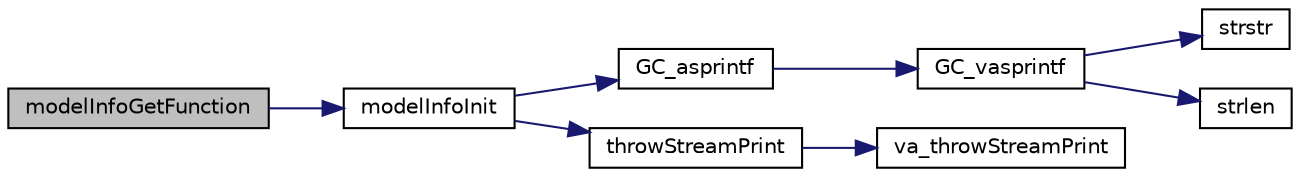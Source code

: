 digraph "modelInfoGetFunction"
{
  edge [fontname="Helvetica",fontsize="10",labelfontname="Helvetica",labelfontsize="10"];
  node [fontname="Helvetica",fontsize="10",shape=record];
  rankdir="LR";
  Node34 [label="modelInfoGetFunction",height=0.2,width=0.4,color="black", fillcolor="grey75", style="filled", fontcolor="black"];
  Node34 -> Node35 [color="midnightblue",fontsize="10",style="solid",fontname="Helvetica"];
  Node35 [label="modelInfoInit",height=0.2,width=0.4,color="black", fillcolor="white", style="filled",URL="$dc/d9f/simulation__info__json_8c.html#ac04cac8e7013033ca04fc9f598b0ea30"];
  Node35 -> Node36 [color="midnightblue",fontsize="10",style="solid",fontname="Helvetica"];
  Node36 [label="GC_asprintf",height=0.2,width=0.4,color="black", fillcolor="white", style="filled",URL="$d9/d0a/modelica__string_8c.html#a993594d261a9237cec6f42e0f157f372"];
  Node36 -> Node37 [color="midnightblue",fontsize="10",style="solid",fontname="Helvetica"];
  Node37 [label="GC_vasprintf",height=0.2,width=0.4,color="black", fillcolor="white", style="filled",URL="$d9/d0a/modelica__string_8c.html#adf1deccce25bcbb90808de0fcefe2c08"];
  Node37 -> Node38 [color="midnightblue",fontsize="10",style="solid",fontname="Helvetica"];
  Node38 [label="strstr",height=0.2,width=0.4,color="black", fillcolor="white", style="filled",URL="$df/deb/3rd_party_2regex-0_812_2test_2test_8c.html#a1e5ffad39b65fa937afd3ee288ccf877"];
  Node37 -> Node39 [color="midnightblue",fontsize="10",style="solid",fontname="Helvetica"];
  Node39 [label="strlen",height=0.2,width=0.4,color="black", fillcolor="white", style="filled",URL="$d7/d57/iregex_8c.html#a492442620ce65db20fe7297b43cbca65"];
  Node35 -> Node40 [color="midnightblue",fontsize="10",style="solid",fontname="Helvetica"];
  Node40 [label="throwStreamPrint",height=0.2,width=0.4,color="black", fillcolor="white", style="filled",URL="$d8/d3d/omc__error_8c.html#ace3549ed53d1ce9f60bcdfe2f941a592"];
  Node40 -> Node41 [color="midnightblue",fontsize="10",style="solid",fontname="Helvetica"];
  Node41 [label="va_throwStreamPrint",height=0.2,width=0.4,color="black", fillcolor="white", style="filled",URL="$d8/d3d/omc__error_8c.html#aa11774b25878a13bb0b79660763b3ca4"];
}
